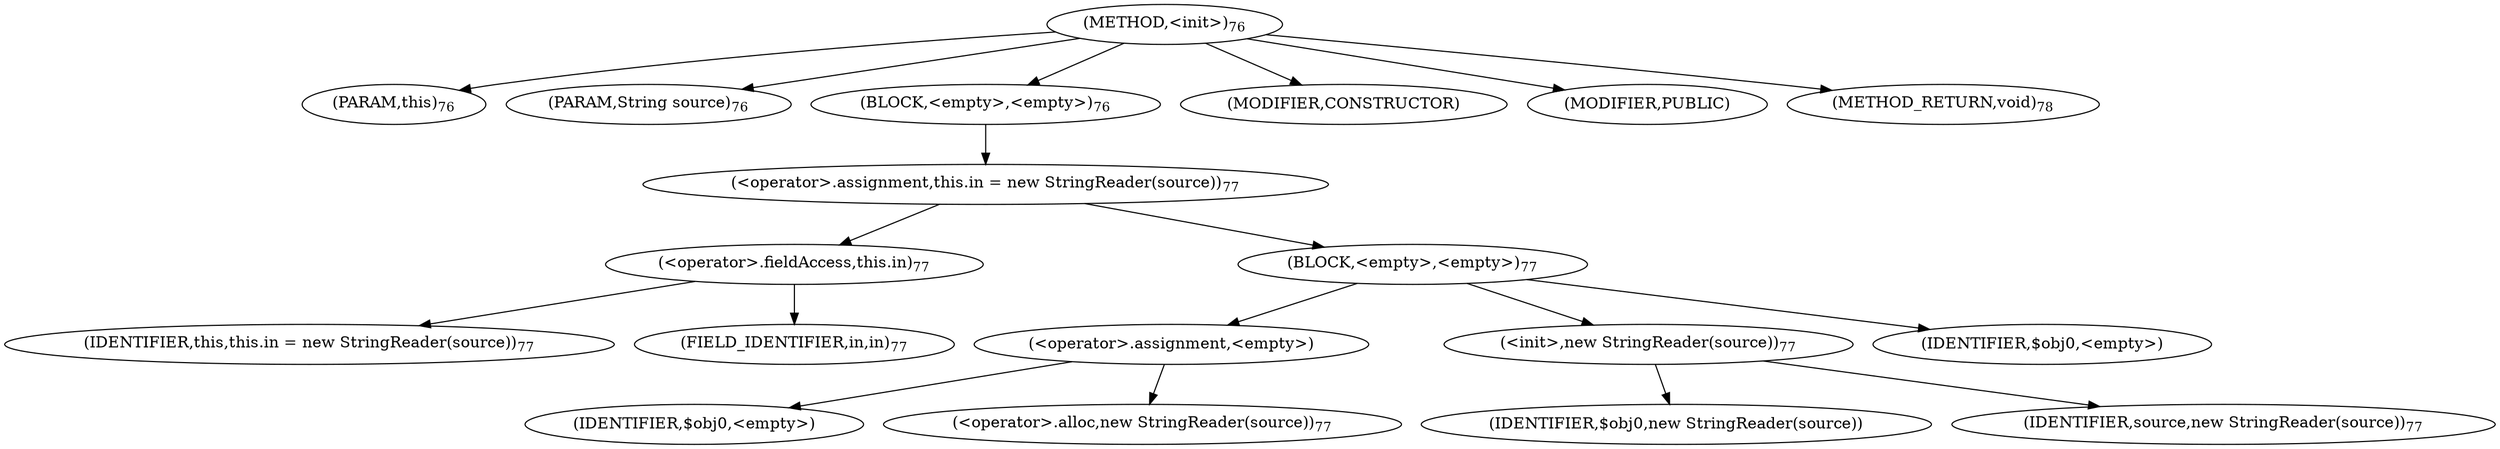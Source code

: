 digraph "&lt;init&gt;" {  
"16" [label = <(METHOD,&lt;init&gt;)<SUB>76</SUB>> ]
"17" [label = <(PARAM,this)<SUB>76</SUB>> ]
"18" [label = <(PARAM,String source)<SUB>76</SUB>> ]
"19" [label = <(BLOCK,&lt;empty&gt;,&lt;empty&gt;)<SUB>76</SUB>> ]
"20" [label = <(&lt;operator&gt;.assignment,this.in = new StringReader(source))<SUB>77</SUB>> ]
"21" [label = <(&lt;operator&gt;.fieldAccess,this.in)<SUB>77</SUB>> ]
"22" [label = <(IDENTIFIER,this,this.in = new StringReader(source))<SUB>77</SUB>> ]
"23" [label = <(FIELD_IDENTIFIER,in,in)<SUB>77</SUB>> ]
"24" [label = <(BLOCK,&lt;empty&gt;,&lt;empty&gt;)<SUB>77</SUB>> ]
"25" [label = <(&lt;operator&gt;.assignment,&lt;empty&gt;)> ]
"26" [label = <(IDENTIFIER,$obj0,&lt;empty&gt;)> ]
"27" [label = <(&lt;operator&gt;.alloc,new StringReader(source))<SUB>77</SUB>> ]
"28" [label = <(&lt;init&gt;,new StringReader(source))<SUB>77</SUB>> ]
"29" [label = <(IDENTIFIER,$obj0,new StringReader(source))> ]
"30" [label = <(IDENTIFIER,source,new StringReader(source))<SUB>77</SUB>> ]
"31" [label = <(IDENTIFIER,$obj0,&lt;empty&gt;)> ]
"32" [label = <(MODIFIER,CONSTRUCTOR)> ]
"33" [label = <(MODIFIER,PUBLIC)> ]
"34" [label = <(METHOD_RETURN,void)<SUB>78</SUB>> ]
  "16" -> "17" 
  "16" -> "18" 
  "16" -> "19" 
  "16" -> "32" 
  "16" -> "33" 
  "16" -> "34" 
  "19" -> "20" 
  "20" -> "21" 
  "20" -> "24" 
  "21" -> "22" 
  "21" -> "23" 
  "24" -> "25" 
  "24" -> "28" 
  "24" -> "31" 
  "25" -> "26" 
  "25" -> "27" 
  "28" -> "29" 
  "28" -> "30" 
}
